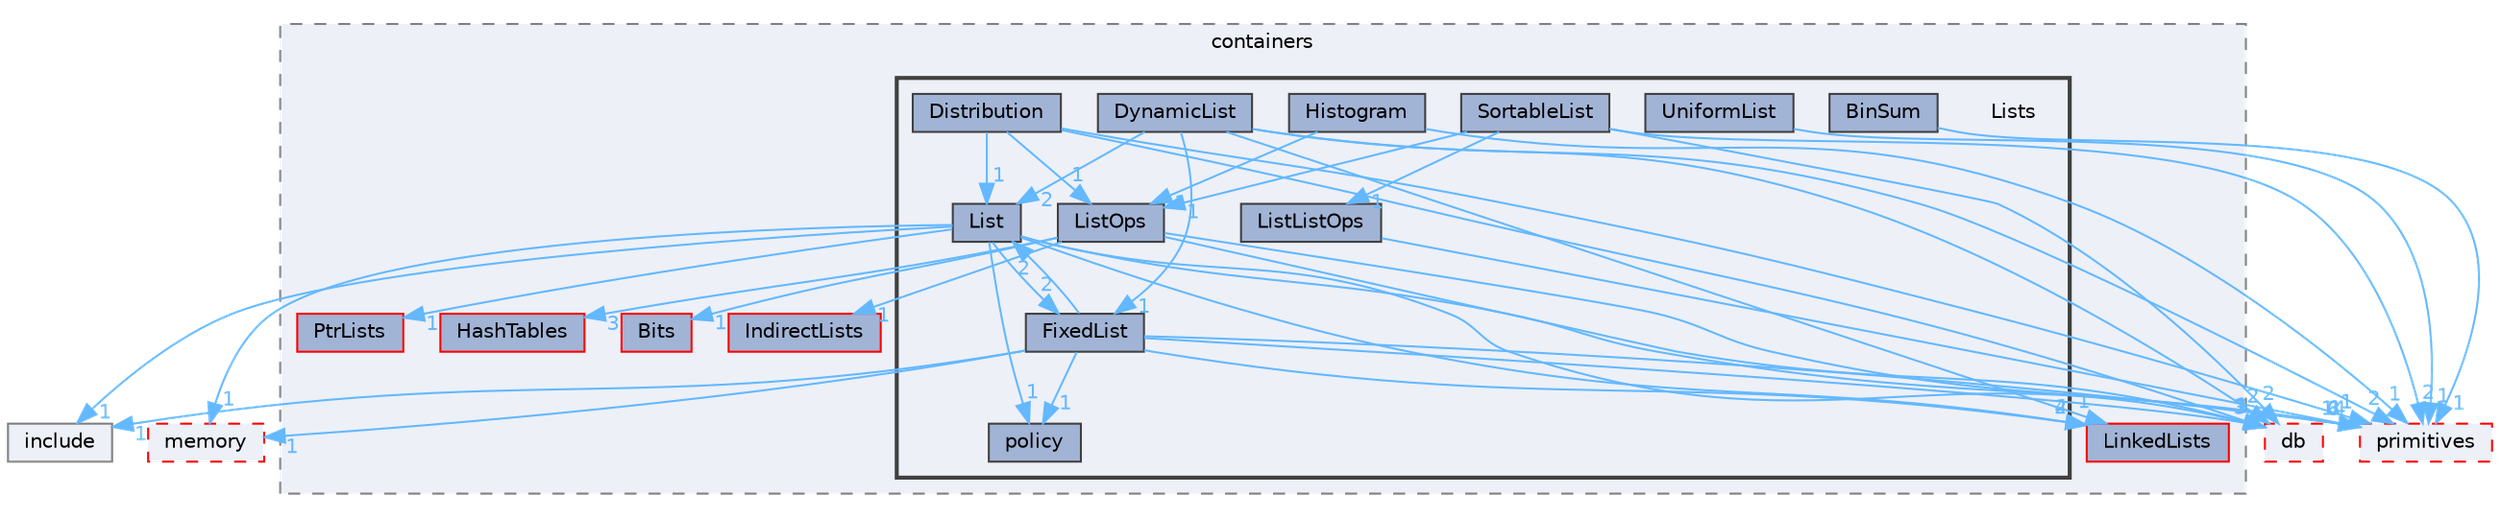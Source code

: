 digraph "src/OpenFOAM/containers/Lists"
{
 // LATEX_PDF_SIZE
  bgcolor="transparent";
  edge [fontname=Helvetica,fontsize=10,labelfontname=Helvetica,labelfontsize=10];
  node [fontname=Helvetica,fontsize=10,shape=box,height=0.2,width=0.4];
  compound=true
  subgraph clusterdir_19d0872053bde092be81d7fe3f56cbf7 {
    graph [ bgcolor="#edf0f7", pencolor="grey50", label="containers", fontname=Helvetica,fontsize=10 style="filled,dashed", URL="dir_19d0872053bde092be81d7fe3f56cbf7.html",tooltip=""]
  dir_1ceeb2d59d8f320bd70a3a0eeca6c137 [label="LinkedLists", fillcolor="#a2b4d6", color="red", style="filled", URL="dir_1ceeb2d59d8f320bd70a3a0eeca6c137.html",tooltip=""];
  dir_46dbcbff8acc0ae94a21b2306d4033de [label="HashTables", fillcolor="#a2b4d6", color="red", style="filled", URL="dir_46dbcbff8acc0ae94a21b2306d4033de.html",tooltip=""];
  dir_c1da495c294d17e72ea15f67e347e9c2 [label="PtrLists", fillcolor="#a2b4d6", color="red", style="filled", URL="dir_c1da495c294d17e72ea15f67e347e9c2.html",tooltip=""];
  dir_d88157af7a891d11a6818b2689bd5e5e [label="Bits", fillcolor="#a2b4d6", color="red", style="filled", URL="dir_d88157af7a891d11a6818b2689bd5e5e.html",tooltip=""];
  dir_f1bdd3e1864452c4a43cb0467c28790d [label="IndirectLists", fillcolor="#a2b4d6", color="red", style="filled", URL="dir_f1bdd3e1864452c4a43cb0467c28790d.html",tooltip=""];
  subgraph clusterdir_f87fe3b02e96c330e8a853ff310f1666 {
    graph [ bgcolor="#edf0f7", pencolor="grey25", label="", fontname=Helvetica,fontsize=10 style="filled,bold", URL="dir_f87fe3b02e96c330e8a853ff310f1666.html",tooltip=""]
    dir_f87fe3b02e96c330e8a853ff310f1666 [shape=plaintext, label="Lists"];
  dir_602162b67081b7867caaa8d091fb1724 [label="BinSum", fillcolor="#a2b4d6", color="grey25", style="filled", URL="dir_602162b67081b7867caaa8d091fb1724.html",tooltip=""];
  dir_59f93597cc1ee20c29d678698223cf27 [label="Distribution", fillcolor="#a2b4d6", color="grey25", style="filled", URL="dir_59f93597cc1ee20c29d678698223cf27.html",tooltip=""];
  dir_a20ab38044f60e4dac365f73757378d6 [label="DynamicList", fillcolor="#a2b4d6", color="grey25", style="filled", URL="dir_a20ab38044f60e4dac365f73757378d6.html",tooltip=""];
  dir_8ae708bd051dd27b69149ee282cd159a [label="FixedList", fillcolor="#a2b4d6", color="grey25", style="filled", URL="dir_8ae708bd051dd27b69149ee282cd159a.html",tooltip=""];
  dir_6a5c0fdd6d142927ad4090a95de87297 [label="Histogram", fillcolor="#a2b4d6", color="grey25", style="filled", URL="dir_6a5c0fdd6d142927ad4090a95de87297.html",tooltip=""];
  dir_03aa4c8470f056a9cdca8307712625bf [label="List", fillcolor="#a2b4d6", color="grey25", style="filled", URL="dir_03aa4c8470f056a9cdca8307712625bf.html",tooltip=""];
  dir_9e121ab7228167c27650a323886988fd [label="ListListOps", fillcolor="#a2b4d6", color="grey25", style="filled", URL="dir_9e121ab7228167c27650a323886988fd.html",tooltip=""];
  dir_223fa5778bd37fe62bf7ed63d1f3016b [label="ListOps", fillcolor="#a2b4d6", color="grey25", style="filled", URL="dir_223fa5778bd37fe62bf7ed63d1f3016b.html",tooltip=""];
  dir_fff9e5dae23cb6fc4266c90f66cb0b18 [label="policy", fillcolor="#a2b4d6", color="grey25", style="filled", URL="dir_fff9e5dae23cb6fc4266c90f66cb0b18.html",tooltip=""];
  dir_25b3910c6ed71a304326faf2212a286b [label="SortableList", fillcolor="#a2b4d6", color="grey25", style="filled", URL="dir_25b3910c6ed71a304326faf2212a286b.html",tooltip=""];
  dir_d5999736df9c6e8efebd6d057587076f [label="UniformList", fillcolor="#a2b4d6", color="grey25", style="filled", URL="dir_d5999736df9c6e8efebd6d057587076f.html",tooltip=""];
  }
  }
  dir_385a22dcc2f7120acb0f1a7a832b3b8d [label="memory", fillcolor="#edf0f7", color="red", style="filled,dashed", URL="dir_385a22dcc2f7120acb0f1a7a832b3b8d.html",tooltip=""];
  dir_3e50f45338116b169052b428016851aa [label="primitives", fillcolor="#edf0f7", color="red", style="filled,dashed", URL="dir_3e50f45338116b169052b428016851aa.html",tooltip=""];
  dir_63c634f7a7cfd679ac26c67fb30fc32f [label="db", fillcolor="#edf0f7", color="red", style="filled,dashed", URL="dir_63c634f7a7cfd679ac26c67fb30fc32f.html",tooltip=""];
  dir_e954e9f5966bc1c681a414ec8bd0ee15 [label="include", fillcolor="#edf0f7", color="grey50", style="filled", URL="dir_e954e9f5966bc1c681a414ec8bd0ee15.html",tooltip=""];
  dir_602162b67081b7867caaa8d091fb1724->dir_3e50f45338116b169052b428016851aa [headlabel="1", labeldistance=1.5 headhref="dir_000277_003069.html" href="dir_000277_003069.html" color="steelblue1" fontcolor="steelblue1"];
  dir_59f93597cc1ee20c29d678698223cf27->dir_03aa4c8470f056a9cdca8307712625bf [headlabel="1", labeldistance=1.5 headhref="dir_000984_002234.html" href="dir_000984_002234.html" color="steelblue1" fontcolor="steelblue1"];
  dir_59f93597cc1ee20c29d678698223cf27->dir_223fa5778bd37fe62bf7ed63d1f3016b [headlabel="1", labeldistance=1.5 headhref="dir_000984_002236.html" href="dir_000984_002236.html" color="steelblue1" fontcolor="steelblue1"];
  dir_59f93597cc1ee20c29d678698223cf27->dir_3e50f45338116b169052b428016851aa [headlabel="1", labeldistance=1.5 headhref="dir_000984_003069.html" href="dir_000984_003069.html" color="steelblue1" fontcolor="steelblue1"];
  dir_59f93597cc1ee20c29d678698223cf27->dir_63c634f7a7cfd679ac26c67fb30fc32f [headlabel="1", labeldistance=1.5 headhref="dir_000984_000817.html" href="dir_000984_000817.html" color="steelblue1" fontcolor="steelblue1"];
  dir_a20ab38044f60e4dac365f73757378d6->dir_03aa4c8470f056a9cdca8307712625bf [headlabel="2", labeldistance=1.5 headhref="dir_001085_002234.html" href="dir_001085_002234.html" color="steelblue1" fontcolor="steelblue1"];
  dir_a20ab38044f60e4dac365f73757378d6->dir_1ceeb2d59d8f320bd70a3a0eeca6c137 [headlabel="1", labeldistance=1.5 headhref="dir_001085_002218.html" href="dir_001085_002218.html" color="steelblue1" fontcolor="steelblue1"];
  dir_a20ab38044f60e4dac365f73757378d6->dir_3e50f45338116b169052b428016851aa [headlabel="2", labeldistance=1.5 headhref="dir_001085_003069.html" href="dir_001085_003069.html" color="steelblue1" fontcolor="steelblue1"];
  dir_a20ab38044f60e4dac365f73757378d6->dir_63c634f7a7cfd679ac26c67fb30fc32f [headlabel="2", labeldistance=1.5 headhref="dir_001085_000817.html" href="dir_001085_000817.html" color="steelblue1" fontcolor="steelblue1"];
  dir_a20ab38044f60e4dac365f73757378d6->dir_8ae708bd051dd27b69149ee282cd159a [headlabel="1", labeldistance=1.5 headhref="dir_001085_001409.html" href="dir_001085_001409.html" color="steelblue1" fontcolor="steelblue1"];
  dir_8ae708bd051dd27b69149ee282cd159a->dir_03aa4c8470f056a9cdca8307712625bf [headlabel="2", labeldistance=1.5 headhref="dir_001409_002234.html" href="dir_001409_002234.html" color="steelblue1" fontcolor="steelblue1"];
  dir_8ae708bd051dd27b69149ee282cd159a->dir_1ceeb2d59d8f320bd70a3a0eeca6c137 [headlabel="2", labeldistance=1.5 headhref="dir_001409_002218.html" href="dir_001409_002218.html" color="steelblue1" fontcolor="steelblue1"];
  dir_8ae708bd051dd27b69149ee282cd159a->dir_385a22dcc2f7120acb0f1a7a832b3b8d [headlabel="1", labeldistance=1.5 headhref="dir_001409_002352.html" href="dir_001409_002352.html" color="steelblue1" fontcolor="steelblue1"];
  dir_8ae708bd051dd27b69149ee282cd159a->dir_3e50f45338116b169052b428016851aa [headlabel="6", labeldistance=1.5 headhref="dir_001409_003069.html" href="dir_001409_003069.html" color="steelblue1" fontcolor="steelblue1"];
  dir_8ae708bd051dd27b69149ee282cd159a->dir_63c634f7a7cfd679ac26c67fb30fc32f [headlabel="3", labeldistance=1.5 headhref="dir_001409_000817.html" href="dir_001409_000817.html" color="steelblue1" fontcolor="steelblue1"];
  dir_8ae708bd051dd27b69149ee282cd159a->dir_e954e9f5966bc1c681a414ec8bd0ee15 [headlabel="1", labeldistance=1.5 headhref="dir_001409_001804.html" href="dir_001409_001804.html" color="steelblue1" fontcolor="steelblue1"];
  dir_8ae708bd051dd27b69149ee282cd159a->dir_fff9e5dae23cb6fc4266c90f66cb0b18 [headlabel="1", labeldistance=1.5 headhref="dir_001409_002972.html" href="dir_001409_002972.html" color="steelblue1" fontcolor="steelblue1"];
  dir_6a5c0fdd6d142927ad4090a95de87297->dir_223fa5778bd37fe62bf7ed63d1f3016b [headlabel="1", labeldistance=1.5 headhref="dir_001743_002236.html" href="dir_001743_002236.html" color="steelblue1" fontcolor="steelblue1"];
  dir_6a5c0fdd6d142927ad4090a95de87297->dir_3e50f45338116b169052b428016851aa [headlabel="1", labeldistance=1.5 headhref="dir_001743_003069.html" href="dir_001743_003069.html" color="steelblue1" fontcolor="steelblue1"];
  dir_03aa4c8470f056a9cdca8307712625bf->dir_1ceeb2d59d8f320bd70a3a0eeca6c137 [headlabel="4", labeldistance=1.5 headhref="dir_002234_002218.html" href="dir_002234_002218.html" color="steelblue1" fontcolor="steelblue1"];
  dir_03aa4c8470f056a9cdca8307712625bf->dir_385a22dcc2f7120acb0f1a7a832b3b8d [headlabel="1", labeldistance=1.5 headhref="dir_002234_002352.html" href="dir_002234_002352.html" color="steelblue1" fontcolor="steelblue1"];
  dir_03aa4c8470f056a9cdca8307712625bf->dir_3e50f45338116b169052b428016851aa [headlabel="14", labeldistance=1.5 headhref="dir_002234_003069.html" href="dir_002234_003069.html" color="steelblue1" fontcolor="steelblue1"];
  dir_03aa4c8470f056a9cdca8307712625bf->dir_63c634f7a7cfd679ac26c67fb30fc32f [headlabel="7", labeldistance=1.5 headhref="dir_002234_000817.html" href="dir_002234_000817.html" color="steelblue1" fontcolor="steelblue1"];
  dir_03aa4c8470f056a9cdca8307712625bf->dir_8ae708bd051dd27b69149ee282cd159a [headlabel="2", labeldistance=1.5 headhref="dir_002234_001409.html" href="dir_002234_001409.html" color="steelblue1" fontcolor="steelblue1"];
  dir_03aa4c8470f056a9cdca8307712625bf->dir_c1da495c294d17e72ea15f67e347e9c2 [headlabel="1", labeldistance=1.5 headhref="dir_002234_003122.html" href="dir_002234_003122.html" color="steelblue1" fontcolor="steelblue1"];
  dir_03aa4c8470f056a9cdca8307712625bf->dir_e954e9f5966bc1c681a414ec8bd0ee15 [headlabel="1", labeldistance=1.5 headhref="dir_002234_001804.html" href="dir_002234_001804.html" color="steelblue1" fontcolor="steelblue1"];
  dir_03aa4c8470f056a9cdca8307712625bf->dir_fff9e5dae23cb6fc4266c90f66cb0b18 [headlabel="1", labeldistance=1.5 headhref="dir_002234_002972.html" href="dir_002234_002972.html" color="steelblue1" fontcolor="steelblue1"];
  dir_9e121ab7228167c27650a323886988fd->dir_3e50f45338116b169052b428016851aa [headlabel="1", labeldistance=1.5 headhref="dir_002235_003069.html" href="dir_002235_003069.html" color="steelblue1" fontcolor="steelblue1"];
  dir_223fa5778bd37fe62bf7ed63d1f3016b->dir_3e50f45338116b169052b428016851aa [headlabel="3", labeldistance=1.5 headhref="dir_002236_003069.html" href="dir_002236_003069.html" color="steelblue1" fontcolor="steelblue1"];
  dir_223fa5778bd37fe62bf7ed63d1f3016b->dir_46dbcbff8acc0ae94a21b2306d4033de [headlabel="3", labeldistance=1.5 headhref="dir_002236_001706.html" href="dir_002236_001706.html" color="steelblue1" fontcolor="steelblue1"];
  dir_223fa5778bd37fe62bf7ed63d1f3016b->dir_63c634f7a7cfd679ac26c67fb30fc32f [headlabel="1", labeldistance=1.5 headhref="dir_002236_000817.html" href="dir_002236_000817.html" color="steelblue1" fontcolor="steelblue1"];
  dir_223fa5778bd37fe62bf7ed63d1f3016b->dir_d88157af7a891d11a6818b2689bd5e5e [headlabel="1", labeldistance=1.5 headhref="dir_002236_000282.html" href="dir_002236_000282.html" color="steelblue1" fontcolor="steelblue1"];
  dir_223fa5778bd37fe62bf7ed63d1f3016b->dir_f1bdd3e1864452c4a43cb0467c28790d [headlabel="1", labeldistance=1.5 headhref="dir_002236_001840.html" href="dir_002236_001840.html" color="steelblue1" fontcolor="steelblue1"];
  dir_25b3910c6ed71a304326faf2212a286b->dir_223fa5778bd37fe62bf7ed63d1f3016b [headlabel="1", labeldistance=1.5 headhref="dir_003666_002236.html" href="dir_003666_002236.html" color="steelblue1" fontcolor="steelblue1"];
  dir_25b3910c6ed71a304326faf2212a286b->dir_3e50f45338116b169052b428016851aa [headlabel="2", labeldistance=1.5 headhref="dir_003666_003069.html" href="dir_003666_003069.html" color="steelblue1" fontcolor="steelblue1"];
  dir_25b3910c6ed71a304326faf2212a286b->dir_63c634f7a7cfd679ac26c67fb30fc32f [headlabel="2", labeldistance=1.5 headhref="dir_003666_000817.html" href="dir_003666_000817.html" color="steelblue1" fontcolor="steelblue1"];
  dir_25b3910c6ed71a304326faf2212a286b->dir_9e121ab7228167c27650a323886988fd [headlabel="1", labeldistance=1.5 headhref="dir_003666_002235.html" href="dir_003666_002235.html" color="steelblue1" fontcolor="steelblue1"];
  dir_d5999736df9c6e8efebd6d057587076f->dir_3e50f45338116b169052b428016851aa [headlabel="1", labeldistance=1.5 headhref="dir_004221_003069.html" href="dir_004221_003069.html" color="steelblue1" fontcolor="steelblue1"];
}

